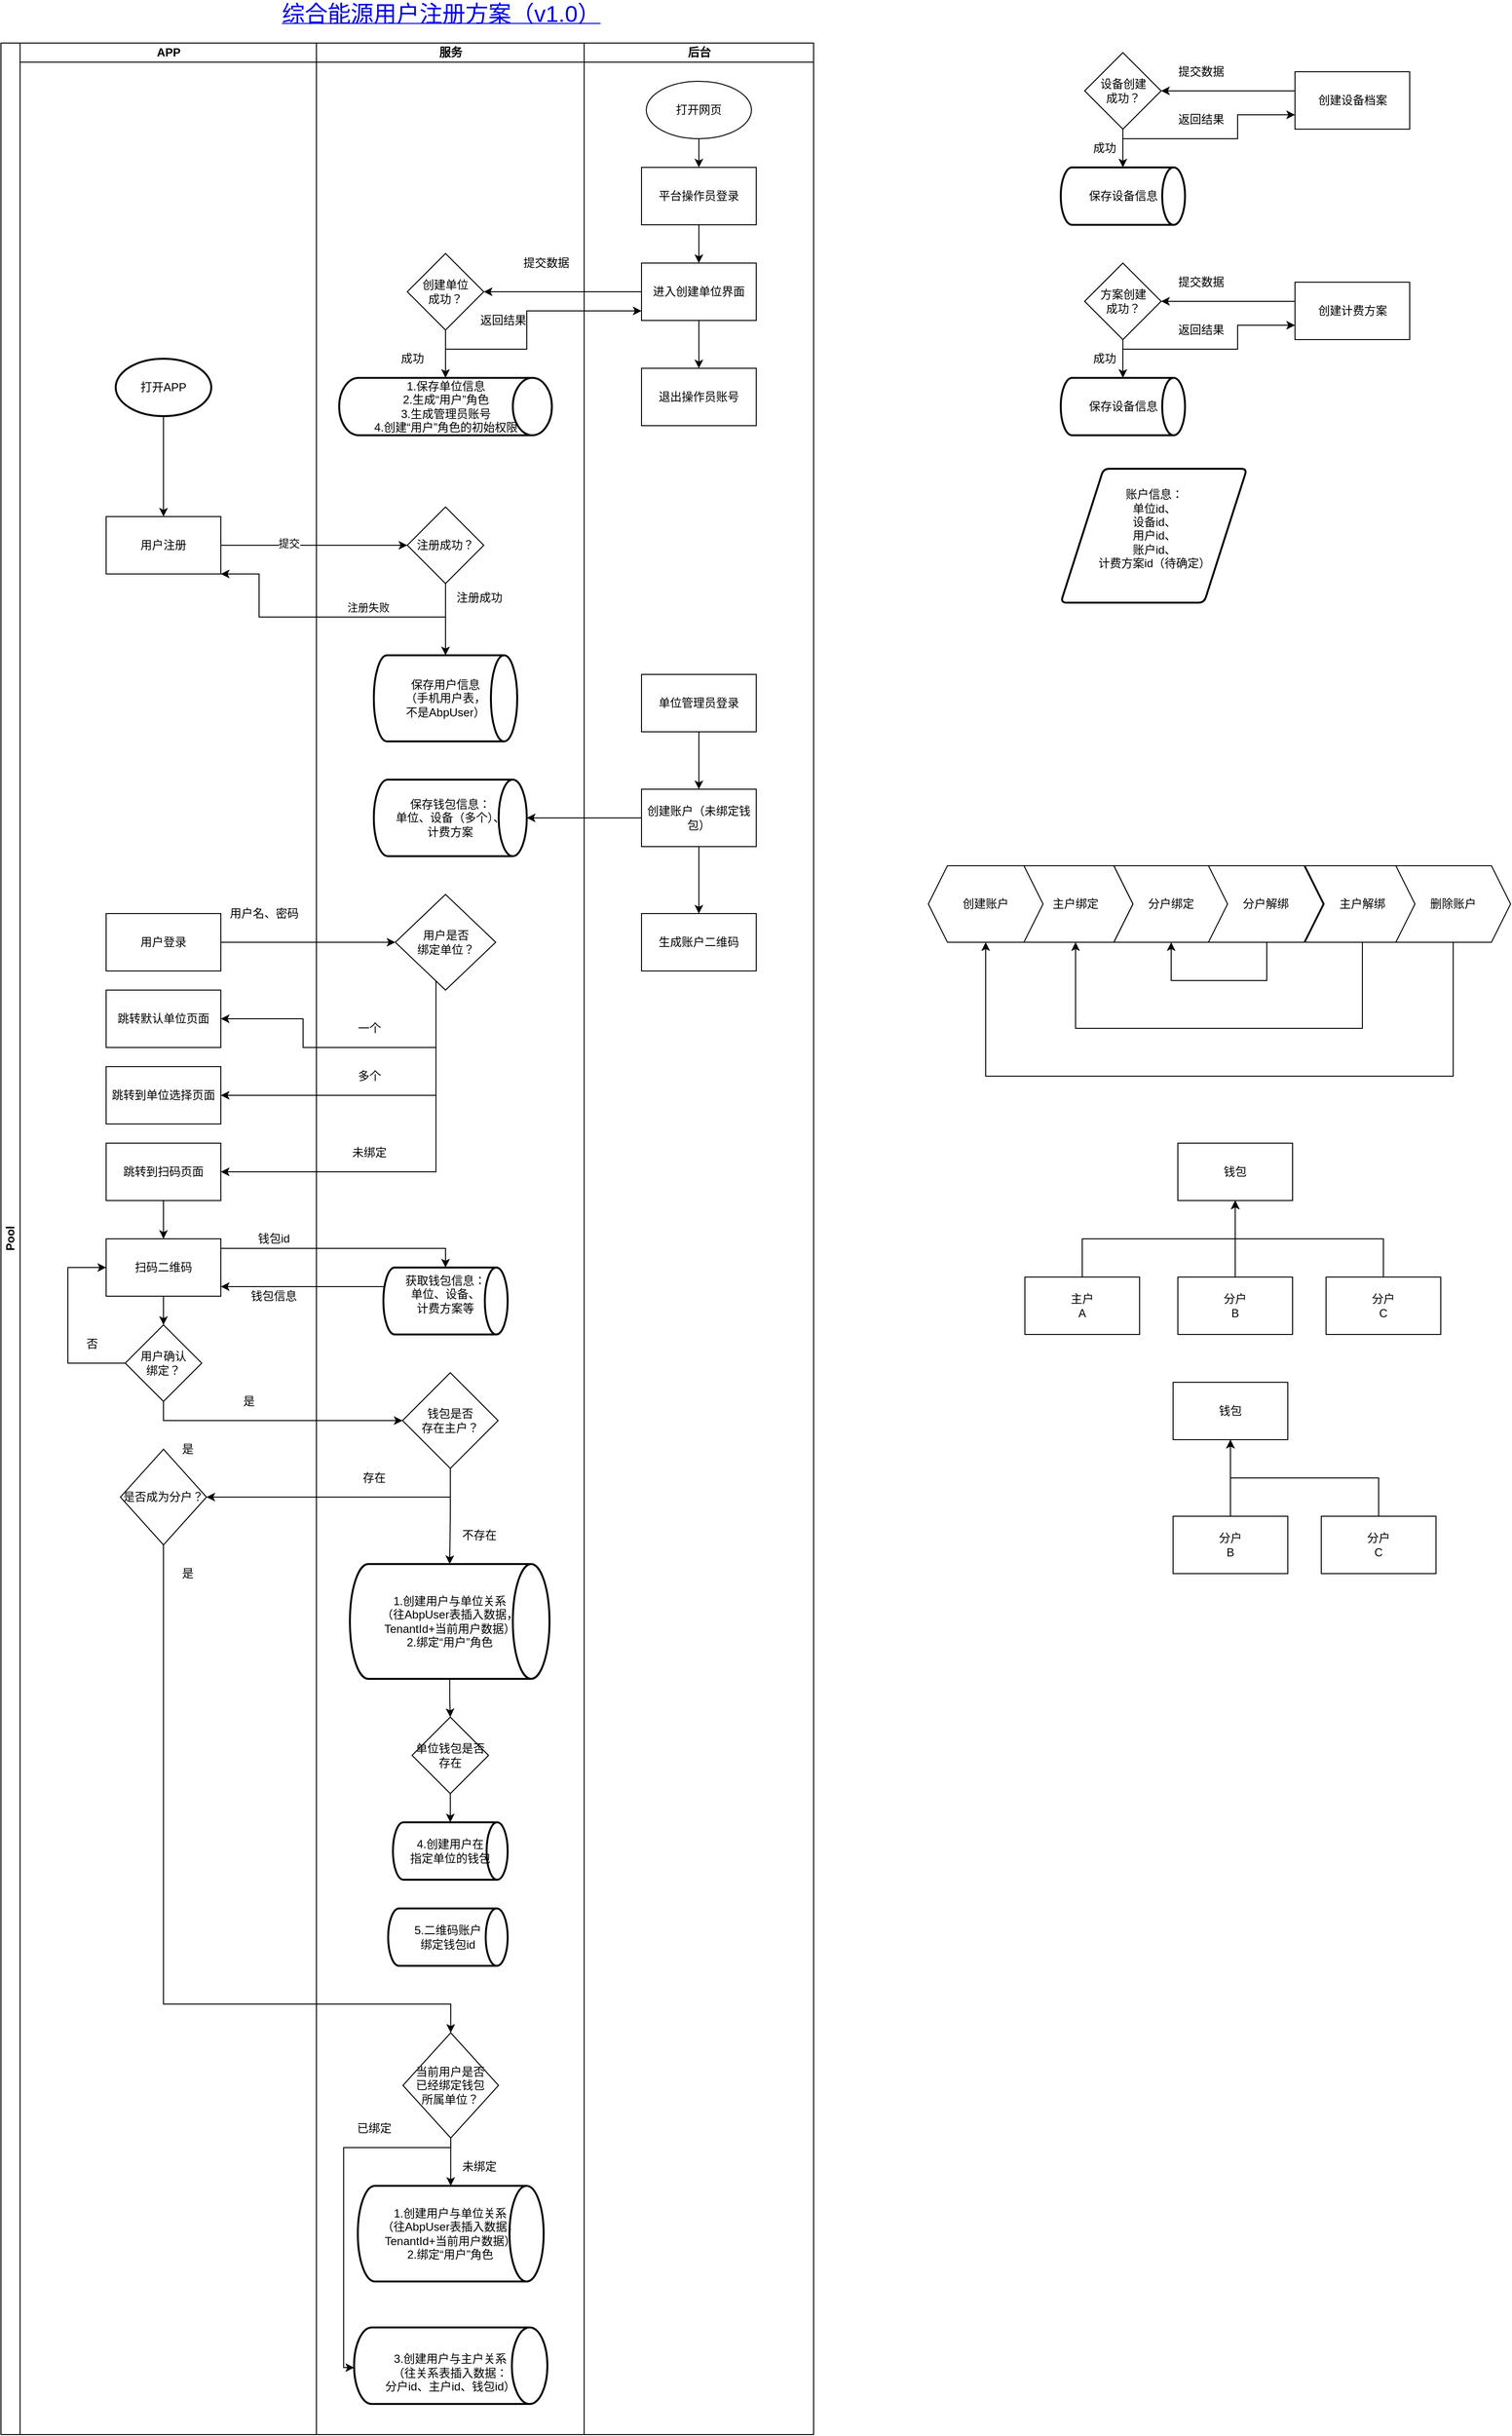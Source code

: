 <mxfile version="14.4.2" type="github" pages="2">
  <diagram id="gUW_gxuXwpB0K3utl5sX" name="Page-1">
    <mxGraphModel dx="1108" dy="482" grid="1" gridSize="10" guides="1" tooltips="1" connect="1" arrows="1" fold="1" page="1" pageScale="1" pageWidth="827" pageHeight="1169" math="0" shadow="0">
      <root>
        <mxCell id="0" />
        <mxCell id="1" parent="0" />
        <mxCell id="UgdYV5Sys4c05eqZEx1u-29" value="Pool" style="swimlane;html=1;childLayout=stackLayout;resizeParent=1;resizeParentMax=0;startSize=20;horizontal=0;horizontalStack=1;" parent="1" vertex="1">
          <mxGeometry x="170" y="70" width="850" height="2500" as="geometry" />
        </mxCell>
        <mxCell id="UgdYV5Sys4c05eqZEx1u-30" value="APP" style="swimlane;html=1;startSize=20;" parent="UgdYV5Sys4c05eqZEx1u-29" vertex="1">
          <mxGeometry x="20" width="310" height="2500" as="geometry" />
        </mxCell>
        <mxCell id="UgdYV5Sys4c05eqZEx1u-51" style="edgeStyle=orthogonalEdgeStyle;rounded=0;orthogonalLoop=1;jettySize=auto;html=1;entryX=0.5;entryY=0;entryDx=0;entryDy=0;" parent="UgdYV5Sys4c05eqZEx1u-30" source="UgdYV5Sys4c05eqZEx1u-35" target="UgdYV5Sys4c05eqZEx1u-41" edge="1">
          <mxGeometry relative="1" as="geometry" />
        </mxCell>
        <mxCell id="UgdYV5Sys4c05eqZEx1u-35" value="打开APP" style="strokeWidth=2;html=1;shape=mxgraph.flowchart.start_1;whiteSpace=wrap;" parent="UgdYV5Sys4c05eqZEx1u-30" vertex="1">
          <mxGeometry x="100" y="330" width="100" height="60" as="geometry" />
        </mxCell>
        <mxCell id="UgdYV5Sys4c05eqZEx1u-41" value="用户注册" style="whiteSpace=wrap;html=1;" parent="UgdYV5Sys4c05eqZEx1u-30" vertex="1">
          <mxGeometry x="90" y="495" width="120" height="60" as="geometry" />
        </mxCell>
        <mxCell id="UgdYV5Sys4c05eqZEx1u-129" value="用户登录" style="whiteSpace=wrap;html=1;" parent="UgdYV5Sys4c05eqZEx1u-30" vertex="1">
          <mxGeometry x="90" y="910" width="120" height="60" as="geometry" />
        </mxCell>
        <mxCell id="UgdYV5Sys4c05eqZEx1u-131" value="跳转默认单位页面" style="whiteSpace=wrap;html=1;" parent="UgdYV5Sys4c05eqZEx1u-30" vertex="1">
          <mxGeometry x="90" y="990" width="120" height="60" as="geometry" />
        </mxCell>
        <mxCell id="UgdYV5Sys4c05eqZEx1u-136" value="用户名、密码" style="text;html=1;align=center;verticalAlign=middle;resizable=0;points=[];autosize=1;" parent="UgdYV5Sys4c05eqZEx1u-30" vertex="1">
          <mxGeometry x="210" y="900" width="90" height="20" as="geometry" />
        </mxCell>
        <mxCell id="87xFtUxxgs9xbds1OP3f-34" style="edgeStyle=orthogonalEdgeStyle;rounded=0;orthogonalLoop=1;jettySize=auto;html=1;" parent="UgdYV5Sys4c05eqZEx1u-30" source="UgdYV5Sys4c05eqZEx1u-137" target="UgdYV5Sys4c05eqZEx1u-144" edge="1">
          <mxGeometry relative="1" as="geometry" />
        </mxCell>
        <mxCell id="UgdYV5Sys4c05eqZEx1u-137" value="跳转到扫码页面" style="whiteSpace=wrap;html=1;" parent="UgdYV5Sys4c05eqZEx1u-30" vertex="1">
          <mxGeometry x="90" y="1150" width="120" height="60" as="geometry" />
        </mxCell>
        <mxCell id="UgdYV5Sys4c05eqZEx1u-141" value="跳转到单位选择页面" style="whiteSpace=wrap;html=1;" parent="UgdYV5Sys4c05eqZEx1u-30" vertex="1">
          <mxGeometry x="90" y="1070" width="120" height="60" as="geometry" />
        </mxCell>
        <mxCell id="UgdYV5Sys4c05eqZEx1u-155" style="edgeStyle=orthogonalEdgeStyle;rounded=0;orthogonalLoop=1;jettySize=auto;html=1;entryX=0.5;entryY=0;entryDx=0;entryDy=0;" parent="UgdYV5Sys4c05eqZEx1u-30" source="UgdYV5Sys4c05eqZEx1u-144" target="UgdYV5Sys4c05eqZEx1u-203" edge="1">
          <mxGeometry relative="1" as="geometry">
            <mxPoint x="150" y="1350" as="targetPoint" />
          </mxGeometry>
        </mxCell>
        <mxCell id="UgdYV5Sys4c05eqZEx1u-144" value="扫码二维码" style="whiteSpace=wrap;html=1;" parent="UgdYV5Sys4c05eqZEx1u-30" vertex="1">
          <mxGeometry x="90" y="1250" width="120" height="60" as="geometry" />
        </mxCell>
        <mxCell id="UgdYV5Sys4c05eqZEx1u-160" value="钱包id" style="text;html=1;align=center;verticalAlign=middle;resizable=0;points=[];autosize=1;" parent="UgdYV5Sys4c05eqZEx1u-30" vertex="1">
          <mxGeometry x="240" y="1240" width="50" height="20" as="geometry" />
        </mxCell>
        <mxCell id="UgdYV5Sys4c05eqZEx1u-212" style="edgeStyle=orthogonalEdgeStyle;rounded=0;orthogonalLoop=1;jettySize=auto;html=1;entryX=0;entryY=0.5;entryDx=0;entryDy=0;" parent="UgdYV5Sys4c05eqZEx1u-30" source="UgdYV5Sys4c05eqZEx1u-203" target="UgdYV5Sys4c05eqZEx1u-144" edge="1">
          <mxGeometry relative="1" as="geometry">
            <Array as="points">
              <mxPoint x="50" y="1380" />
              <mxPoint x="50" y="1280" />
            </Array>
          </mxGeometry>
        </mxCell>
        <mxCell id="UgdYV5Sys4c05eqZEx1u-203" value="&lt;span&gt;用户确认&lt;br&gt;绑定？&lt;/span&gt;" style="rhombus;whiteSpace=wrap;html=1;" parent="UgdYV5Sys4c05eqZEx1u-30" vertex="1">
          <mxGeometry x="110" y="1340" width="80" height="80" as="geometry" />
        </mxCell>
        <mxCell id="UgdYV5Sys4c05eqZEx1u-202" value="是" style="text;html=1;align=center;verticalAlign=middle;resizable=0;points=[];autosize=1;" parent="UgdYV5Sys4c05eqZEx1u-30" vertex="1">
          <mxGeometry x="224" y="1410" width="30" height="20" as="geometry" />
        </mxCell>
        <mxCell id="UgdYV5Sys4c05eqZEx1u-211" value="是" style="text;html=1;align=center;verticalAlign=middle;resizable=0;points=[];autosize=1;" parent="UgdYV5Sys4c05eqZEx1u-30" vertex="1">
          <mxGeometry x="160" y="1460" width="30" height="20" as="geometry" />
        </mxCell>
        <mxCell id="UgdYV5Sys4c05eqZEx1u-161" value="钱包信息" style="text;html=1;align=center;verticalAlign=middle;resizable=0;points=[];autosize=1;" parent="UgdYV5Sys4c05eqZEx1u-30" vertex="1">
          <mxGeometry x="235" y="1300" width="60" height="20" as="geometry" />
        </mxCell>
        <mxCell id="UgdYV5Sys4c05eqZEx1u-213" value="否" style="text;html=1;align=center;verticalAlign=middle;resizable=0;points=[];autosize=1;" parent="UgdYV5Sys4c05eqZEx1u-30" vertex="1">
          <mxGeometry x="60" y="1350" width="30" height="20" as="geometry" />
        </mxCell>
        <mxCell id="87xFtUxxgs9xbds1OP3f-35" value="是否成为分户？" style="rhombus;whiteSpace=wrap;html=1;" parent="UgdYV5Sys4c05eqZEx1u-30" vertex="1">
          <mxGeometry x="105" y="1470" width="90" height="100" as="geometry" />
        </mxCell>
        <mxCell id="87xFtUxxgs9xbds1OP3f-37" value="是" style="text;html=1;align=center;verticalAlign=middle;resizable=0;points=[];autosize=1;" parent="UgdYV5Sys4c05eqZEx1u-30" vertex="1">
          <mxGeometry x="160" y="1590" width="30" height="20" as="geometry" />
        </mxCell>
        <mxCell id="UgdYV5Sys4c05eqZEx1u-53" style="edgeStyle=orthogonalEdgeStyle;rounded=0;orthogonalLoop=1;jettySize=auto;html=1;" parent="UgdYV5Sys4c05eqZEx1u-29" source="UgdYV5Sys4c05eqZEx1u-41" target="UgdYV5Sys4c05eqZEx1u-52" edge="1">
          <mxGeometry relative="1" as="geometry" />
        </mxCell>
        <mxCell id="UgdYV5Sys4c05eqZEx1u-54" value="提交" style="edgeLabel;html=1;align=center;verticalAlign=middle;resizable=0;points=[];" parent="UgdYV5Sys4c05eqZEx1u-53" vertex="1" connectable="0">
          <mxGeometry x="-0.275" y="2" relative="1" as="geometry">
            <mxPoint as="offset" />
          </mxGeometry>
        </mxCell>
        <mxCell id="UgdYV5Sys4c05eqZEx1u-55" style="edgeStyle=orthogonalEdgeStyle;rounded=0;orthogonalLoop=1;jettySize=auto;html=1;exitX=0.5;exitY=1;exitDx=0;exitDy=0;entryX=1;entryY=1;entryDx=0;entryDy=0;" parent="UgdYV5Sys4c05eqZEx1u-29" source="UgdYV5Sys4c05eqZEx1u-52" target="UgdYV5Sys4c05eqZEx1u-41" edge="1">
          <mxGeometry relative="1" as="geometry">
            <mxPoint x="210" y="560" as="targetPoint" />
            <Array as="points">
              <mxPoint x="465" y="600" />
              <mxPoint x="270" y="600" />
              <mxPoint x="270" y="555" />
            </Array>
          </mxGeometry>
        </mxCell>
        <mxCell id="UgdYV5Sys4c05eqZEx1u-56" value="注册失败" style="edgeLabel;html=1;align=center;verticalAlign=middle;resizable=0;points=[];" parent="UgdYV5Sys4c05eqZEx1u-55" vertex="1" connectable="0">
          <mxGeometry x="-0.26" y="3" relative="1" as="geometry">
            <mxPoint y="-13" as="offset" />
          </mxGeometry>
        </mxCell>
        <mxCell id="UgdYV5Sys4c05eqZEx1u-98" style="edgeStyle=orthogonalEdgeStyle;rounded=0;orthogonalLoop=1;jettySize=auto;html=1;entryX=1;entryY=0.5;entryDx=0;entryDy=0;" parent="UgdYV5Sys4c05eqZEx1u-29" source="UgdYV5Sys4c05eqZEx1u-78" target="UgdYV5Sys4c05eqZEx1u-87" edge="1">
          <mxGeometry relative="1" as="geometry" />
        </mxCell>
        <mxCell id="UgdYV5Sys4c05eqZEx1u-100" style="edgeStyle=orthogonalEdgeStyle;rounded=0;orthogonalLoop=1;jettySize=auto;html=1;exitX=0.5;exitY=1;exitDx=0;exitDy=0;" parent="UgdYV5Sys4c05eqZEx1u-29" source="UgdYV5Sys4c05eqZEx1u-87" target="UgdYV5Sys4c05eqZEx1u-78" edge="1">
          <mxGeometry relative="1" as="geometry">
            <Array as="points">
              <mxPoint x="465" y="320" />
              <mxPoint x="550" y="320" />
              <mxPoint x="550" y="280" />
            </Array>
          </mxGeometry>
        </mxCell>
        <mxCell id="UgdYV5Sys4c05eqZEx1u-133" style="edgeStyle=orthogonalEdgeStyle;rounded=0;orthogonalLoop=1;jettySize=auto;html=1;entryX=0;entryY=0.5;entryDx=0;entryDy=0;" parent="UgdYV5Sys4c05eqZEx1u-29" source="UgdYV5Sys4c05eqZEx1u-129" target="UgdYV5Sys4c05eqZEx1u-132" edge="1">
          <mxGeometry relative="1" as="geometry">
            <Array as="points">
              <mxPoint x="360" y="940" />
              <mxPoint x="360" y="940" />
            </Array>
          </mxGeometry>
        </mxCell>
        <mxCell id="UgdYV5Sys4c05eqZEx1u-134" style="edgeStyle=orthogonalEdgeStyle;rounded=0;orthogonalLoop=1;jettySize=auto;html=1;entryX=1;entryY=0.5;entryDx=0;entryDy=0;" parent="UgdYV5Sys4c05eqZEx1u-29" source="UgdYV5Sys4c05eqZEx1u-132" target="UgdYV5Sys4c05eqZEx1u-131" edge="1">
          <mxGeometry relative="1" as="geometry">
            <Array as="points">
              <mxPoint x="455" y="1050" />
              <mxPoint x="316" y="1050" />
              <mxPoint x="316" y="1020" />
            </Array>
          </mxGeometry>
        </mxCell>
        <mxCell id="UgdYV5Sys4c05eqZEx1u-138" style="edgeStyle=orthogonalEdgeStyle;rounded=0;orthogonalLoop=1;jettySize=auto;html=1;entryX=1;entryY=0.5;entryDx=0;entryDy=0;" parent="UgdYV5Sys4c05eqZEx1u-29" source="UgdYV5Sys4c05eqZEx1u-132" target="UgdYV5Sys4c05eqZEx1u-137" edge="1">
          <mxGeometry relative="1" as="geometry">
            <Array as="points">
              <mxPoint x="455" y="1180" />
            </Array>
          </mxGeometry>
        </mxCell>
        <mxCell id="UgdYV5Sys4c05eqZEx1u-142" style="edgeStyle=orthogonalEdgeStyle;rounded=0;orthogonalLoop=1;jettySize=auto;html=1;entryX=1;entryY=0.5;entryDx=0;entryDy=0;" parent="UgdYV5Sys4c05eqZEx1u-29" source="UgdYV5Sys4c05eqZEx1u-132" target="UgdYV5Sys4c05eqZEx1u-141" edge="1">
          <mxGeometry relative="1" as="geometry">
            <Array as="points">
              <mxPoint x="455" y="1100" />
            </Array>
          </mxGeometry>
        </mxCell>
        <mxCell id="UgdYV5Sys4c05eqZEx1u-146" style="edgeStyle=orthogonalEdgeStyle;rounded=0;orthogonalLoop=1;jettySize=auto;html=1;entryX=0;entryY=0.5;entryDx=0;entryDy=0;" parent="UgdYV5Sys4c05eqZEx1u-29" source="UgdYV5Sys4c05eqZEx1u-203" target="UgdYV5Sys4c05eqZEx1u-145" edge="1">
          <mxGeometry relative="1" as="geometry">
            <mxPoint x="230" y="1380" as="sourcePoint" />
            <Array as="points">
              <mxPoint x="170" y="1440" />
            </Array>
          </mxGeometry>
        </mxCell>
        <mxCell id="UgdYV5Sys4c05eqZEx1u-158" style="edgeStyle=orthogonalEdgeStyle;rounded=0;orthogonalLoop=1;jettySize=auto;html=1;" parent="UgdYV5Sys4c05eqZEx1u-29" source="UgdYV5Sys4c05eqZEx1u-144" target="UgdYV5Sys4c05eqZEx1u-180" edge="1">
          <mxGeometry relative="1" as="geometry">
            <mxPoint x="390" y="1270" as="targetPoint" />
            <Array as="points">
              <mxPoint x="465" y="1260" />
            </Array>
          </mxGeometry>
        </mxCell>
        <mxCell id="UgdYV5Sys4c05eqZEx1u-159" style="edgeStyle=orthogonalEdgeStyle;rounded=0;orthogonalLoop=1;jettySize=auto;html=1;exitX=0.016;exitY=0.629;exitDx=0;exitDy=0;exitPerimeter=0;" parent="UgdYV5Sys4c05eqZEx1u-29" source="UgdYV5Sys4c05eqZEx1u-180" target="UgdYV5Sys4c05eqZEx1u-144" edge="1">
          <mxGeometry relative="1" as="geometry">
            <mxPoint x="390" y="1290" as="sourcePoint" />
            <Array as="points">
              <mxPoint x="405" y="1324" />
              <mxPoint x="405" y="1300" />
            </Array>
          </mxGeometry>
        </mxCell>
        <mxCell id="UgdYV5Sys4c05eqZEx1u-209" style="edgeStyle=orthogonalEdgeStyle;rounded=0;orthogonalLoop=1;jettySize=auto;html=1;entryX=1;entryY=0.5;entryDx=0;entryDy=0;" parent="UgdYV5Sys4c05eqZEx1u-29" source="UgdYV5Sys4c05eqZEx1u-145" target="87xFtUxxgs9xbds1OP3f-35" edge="1">
          <mxGeometry relative="1" as="geometry">
            <Array as="points">
              <mxPoint x="470" y="1520" />
            </Array>
            <mxPoint x="230" y="1520" as="targetPoint" />
          </mxGeometry>
        </mxCell>
        <mxCell id="UgdYV5Sys4c05eqZEx1u-32" value="服务" style="swimlane;html=1;startSize=20;" parent="UgdYV5Sys4c05eqZEx1u-29" vertex="1">
          <mxGeometry x="330" width="280" height="2500" as="geometry" />
        </mxCell>
        <mxCell id="UgdYV5Sys4c05eqZEx1u-52" value="注册成功？" style="rhombus;whiteSpace=wrap;html=1;" parent="UgdYV5Sys4c05eqZEx1u-32" vertex="1">
          <mxGeometry x="95" y="485" width="80" height="80" as="geometry" />
        </mxCell>
        <mxCell id="UgdYV5Sys4c05eqZEx1u-60" value="保存用户信息&lt;br&gt;（手机用户表，&lt;br&gt;不是AbpUser）" style="strokeWidth=2;html=1;shape=mxgraph.flowchart.direct_data;whiteSpace=wrap;" parent="UgdYV5Sys4c05eqZEx1u-32" vertex="1">
          <mxGeometry x="60" y="640" width="150" height="90" as="geometry" />
        </mxCell>
        <mxCell id="UgdYV5Sys4c05eqZEx1u-58" value="" style="endArrow=classic;html=1;exitX=0.5;exitY=1;exitDx=0;exitDy=0;entryX=0.5;entryY=0;entryDx=0;entryDy=0;entryPerimeter=0;" parent="UgdYV5Sys4c05eqZEx1u-32" source="UgdYV5Sys4c05eqZEx1u-52" target="UgdYV5Sys4c05eqZEx1u-60" edge="1">
          <mxGeometry width="50" height="50" relative="1" as="geometry">
            <mxPoint x="-50" y="250" as="sourcePoint" />
            <mxPoint x="135" y="370" as="targetPoint" />
          </mxGeometry>
        </mxCell>
        <mxCell id="UgdYV5Sys4c05eqZEx1u-83" value="1.保存单位信息&lt;br&gt;2.生成“用户”角色&lt;br&gt;3.生成管理员账号&lt;br&gt;4.创建“用户”角色的初始权限" style="strokeWidth=2;html=1;shape=mxgraph.flowchart.direct_data;whiteSpace=wrap;" parent="UgdYV5Sys4c05eqZEx1u-32" vertex="1">
          <mxGeometry x="23.75" y="350" width="222.5" height="60" as="geometry" />
        </mxCell>
        <mxCell id="UgdYV5Sys4c05eqZEx1u-96" style="edgeStyle=orthogonalEdgeStyle;rounded=0;orthogonalLoop=1;jettySize=auto;html=1;entryX=0.5;entryY=0;entryDx=0;entryDy=0;entryPerimeter=0;" parent="UgdYV5Sys4c05eqZEx1u-32" source="UgdYV5Sys4c05eqZEx1u-87" target="UgdYV5Sys4c05eqZEx1u-83" edge="1">
          <mxGeometry relative="1" as="geometry" />
        </mxCell>
        <mxCell id="UgdYV5Sys4c05eqZEx1u-87" value="创建单位&lt;br&gt;成功？" style="rhombus;whiteSpace=wrap;html=1;" parent="UgdYV5Sys4c05eqZEx1u-32" vertex="1">
          <mxGeometry x="95" y="220" width="80" height="80" as="geometry" />
        </mxCell>
        <mxCell id="UgdYV5Sys4c05eqZEx1u-97" value="成功" style="text;html=1;align=center;verticalAlign=middle;resizable=0;points=[];autosize=1;" parent="UgdYV5Sys4c05eqZEx1u-32" vertex="1">
          <mxGeometry x="80" y="320" width="40" height="20" as="geometry" />
        </mxCell>
        <mxCell id="UgdYV5Sys4c05eqZEx1u-61" value="注册成功" style="text;html=1;align=center;verticalAlign=middle;resizable=0;points=[];autosize=1;" parent="UgdYV5Sys4c05eqZEx1u-32" vertex="1">
          <mxGeometry x="140" y="570" width="60" height="20" as="geometry" />
        </mxCell>
        <mxCell id="UgdYV5Sys4c05eqZEx1u-101" value="返回结果" style="text;html=1;align=center;verticalAlign=middle;resizable=0;points=[];autosize=1;" parent="UgdYV5Sys4c05eqZEx1u-32" vertex="1">
          <mxGeometry x="165" y="280" width="60" height="20" as="geometry" />
        </mxCell>
        <mxCell id="UgdYV5Sys4c05eqZEx1u-132" value="用户是否&lt;br&gt;绑定单位？" style="rhombus;whiteSpace=wrap;html=1;" parent="UgdYV5Sys4c05eqZEx1u-32" vertex="1">
          <mxGeometry x="82.5" y="890" width="105" height="100" as="geometry" />
        </mxCell>
        <mxCell id="UgdYV5Sys4c05eqZEx1u-135" value="一个" style="text;html=1;align=center;verticalAlign=middle;resizable=0;points=[];autosize=1;" parent="UgdYV5Sys4c05eqZEx1u-32" vertex="1">
          <mxGeometry x="35" y="1020" width="40" height="20" as="geometry" />
        </mxCell>
        <mxCell id="UgdYV5Sys4c05eqZEx1u-139" value="多个" style="text;html=1;align=center;verticalAlign=middle;resizable=0;points=[];autosize=1;" parent="UgdYV5Sys4c05eqZEx1u-32" vertex="1">
          <mxGeometry x="35" y="1070" width="40" height="20" as="geometry" />
        </mxCell>
        <mxCell id="UgdYV5Sys4c05eqZEx1u-140" value="未绑定" style="text;html=1;align=center;verticalAlign=middle;resizable=0;points=[];autosize=1;" parent="UgdYV5Sys4c05eqZEx1u-32" vertex="1">
          <mxGeometry x="30" y="1150" width="50" height="20" as="geometry" />
        </mxCell>
        <mxCell id="87xFtUxxgs9xbds1OP3f-38" style="edgeStyle=orthogonalEdgeStyle;rounded=0;orthogonalLoop=1;jettySize=auto;html=1;entryX=0.5;entryY=0;entryDx=0;entryDy=0;entryPerimeter=0;" parent="UgdYV5Sys4c05eqZEx1u-32" source="UgdYV5Sys4c05eqZEx1u-145" target="UgdYV5Sys4c05eqZEx1u-148" edge="1">
          <mxGeometry relative="1" as="geometry" />
        </mxCell>
        <mxCell id="UgdYV5Sys4c05eqZEx1u-145" value="钱包是否&lt;br&gt;存在主户？" style="rhombus;whiteSpace=wrap;html=1;" parent="UgdYV5Sys4c05eqZEx1u-32" vertex="1">
          <mxGeometry x="90" y="1390" width="100" height="100" as="geometry" />
        </mxCell>
        <mxCell id="b-ZQdXZkgw-ZfgGD9ODn-2" style="edgeStyle=orthogonalEdgeStyle;rounded=0;orthogonalLoop=1;jettySize=auto;html=1;entryX=0.5;entryY=0;entryDx=0;entryDy=0;" edge="1" parent="UgdYV5Sys4c05eqZEx1u-32" source="UgdYV5Sys4c05eqZEx1u-148" target="b-ZQdXZkgw-ZfgGD9ODn-1">
          <mxGeometry relative="1" as="geometry" />
        </mxCell>
        <mxCell id="UgdYV5Sys4c05eqZEx1u-148" value="1.创建用户与单位关系&lt;br&gt;（往AbpUser表插入数据，&lt;br&gt;TenantId+当前用户数据）&lt;br&gt;2.绑定“用户”角色&lt;br&gt;" style="strokeWidth=2;html=1;shape=mxgraph.flowchart.direct_data;whiteSpace=wrap;" parent="UgdYV5Sys4c05eqZEx1u-32" vertex="1">
          <mxGeometry x="35" y="1590" width="208.75" height="120" as="geometry" />
        </mxCell>
        <mxCell id="UgdYV5Sys4c05eqZEx1u-157" value="存在" style="text;html=1;align=center;verticalAlign=middle;resizable=0;points=[];autosize=1;" parent="UgdYV5Sys4c05eqZEx1u-32" vertex="1">
          <mxGeometry x="40" y="1490" width="40" height="20" as="geometry" />
        </mxCell>
        <mxCell id="UgdYV5Sys4c05eqZEx1u-180" value="获取钱包信息：&lt;span&gt;&lt;br&gt;单位、设备、&lt;br&gt;计费方案等&lt;br&gt;&lt;br&gt;&lt;/span&gt;" style="strokeWidth=2;html=1;shape=mxgraph.flowchart.direct_data;whiteSpace=wrap;" parent="UgdYV5Sys4c05eqZEx1u-32" vertex="1">
          <mxGeometry x="70" y="1280" width="130" height="70" as="geometry" />
        </mxCell>
        <mxCell id="UgdYV5Sys4c05eqZEx1u-99" value="提交数据" style="text;html=1;align=center;verticalAlign=middle;resizable=0;points=[];autosize=1;" parent="UgdYV5Sys4c05eqZEx1u-32" vertex="1">
          <mxGeometry x="210" y="220" width="60" height="20" as="geometry" />
        </mxCell>
        <mxCell id="87xFtUxxgs9xbds1OP3f-40" value="&lt;br&gt;3.创建用户与主户关系&lt;br&gt;（往关系表插入数据：&lt;br&gt;分户id、主户id、钱包id）" style="strokeWidth=2;html=1;shape=mxgraph.flowchart.direct_data;whiteSpace=wrap;" parent="UgdYV5Sys4c05eqZEx1u-32" vertex="1">
          <mxGeometry x="39.36" y="2388" width="202.18" height="80" as="geometry" />
        </mxCell>
        <mxCell id="87xFtUxxgs9xbds1OP3f-42" value="保存钱包信息：&lt;br&gt;单位、设备（多个）、&lt;br&gt;计费方案" style="strokeWidth=2;html=1;shape=mxgraph.flowchart.direct_data;whiteSpace=wrap;" parent="UgdYV5Sys4c05eqZEx1u-32" vertex="1">
          <mxGeometry x="60" y="770" width="160" height="80" as="geometry" />
        </mxCell>
        <mxCell id="87xFtUxxgs9xbds1OP3f-46" style="edgeStyle=orthogonalEdgeStyle;rounded=0;orthogonalLoop=1;jettySize=auto;html=1;" parent="UgdYV5Sys4c05eqZEx1u-32" source="87xFtUxxgs9xbds1OP3f-44" target="87xFtUxxgs9xbds1OP3f-45" edge="1">
          <mxGeometry relative="1" as="geometry" />
        </mxCell>
        <mxCell id="87xFtUxxgs9xbds1OP3f-48" style="edgeStyle=orthogonalEdgeStyle;rounded=0;orthogonalLoop=1;jettySize=auto;html=1;entryX=0;entryY=0.5;entryDx=0;entryDy=0;entryPerimeter=0;" parent="UgdYV5Sys4c05eqZEx1u-32" source="87xFtUxxgs9xbds1OP3f-44" edge="1">
          <mxGeometry relative="1" as="geometry">
            <Array as="points">
              <mxPoint x="140.45" y="2200" />
              <mxPoint x="28.45" y="2200" />
              <mxPoint x="28.45" y="2430" />
            </Array>
            <mxPoint x="39.36" y="2430" as="targetPoint" />
          </mxGeometry>
        </mxCell>
        <mxCell id="87xFtUxxgs9xbds1OP3f-44" value="&lt;span&gt;当前用户是否&lt;br&gt;已经绑定钱包&lt;br&gt;所属单位？&lt;/span&gt;" style="rhombus;whiteSpace=wrap;html=1;" parent="UgdYV5Sys4c05eqZEx1u-32" vertex="1">
          <mxGeometry x="90.45" y="2080" width="100" height="110" as="geometry" />
        </mxCell>
        <mxCell id="87xFtUxxgs9xbds1OP3f-45" value="1.创建用户与单位关系&lt;br&gt;（往AbpUser表插入数据，&lt;br&gt;TenantId+当前用户数据）&lt;br&gt;2.绑定“用户”角色&lt;br&gt;" style="strokeWidth=2;html=1;shape=mxgraph.flowchart.direct_data;whiteSpace=wrap;" parent="UgdYV5Sys4c05eqZEx1u-32" vertex="1">
          <mxGeometry x="43.26" y="2240" width="194.37" height="100" as="geometry" />
        </mxCell>
        <mxCell id="87xFtUxxgs9xbds1OP3f-47" value="未绑定" style="text;html=1;align=center;verticalAlign=middle;resizable=0;points=[];autosize=1;" parent="UgdYV5Sys4c05eqZEx1u-32" vertex="1">
          <mxGeometry x="145.45" y="2210" width="50" height="20" as="geometry" />
        </mxCell>
        <mxCell id="b-ZQdXZkgw-ZfgGD9ODn-4" style="edgeStyle=orthogonalEdgeStyle;rounded=0;orthogonalLoop=1;jettySize=auto;html=1;" edge="1" parent="UgdYV5Sys4c05eqZEx1u-32" source="b-ZQdXZkgw-ZfgGD9ODn-1" target="b-ZQdXZkgw-ZfgGD9ODn-3">
          <mxGeometry relative="1" as="geometry" />
        </mxCell>
        <mxCell id="b-ZQdXZkgw-ZfgGD9ODn-1" value="&lt;span&gt;单位钱包是否存在&lt;/span&gt;" style="rhombus;whiteSpace=wrap;html=1;" vertex="1" parent="UgdYV5Sys4c05eqZEx1u-32">
          <mxGeometry x="100" y="1750" width="80" height="80" as="geometry" />
        </mxCell>
        <mxCell id="b-ZQdXZkgw-ZfgGD9ODn-3" value="4.创建用户在&lt;br&gt;指定单位的钱包" style="strokeWidth=2;html=1;shape=mxgraph.flowchart.direct_data;whiteSpace=wrap;" vertex="1" parent="UgdYV5Sys4c05eqZEx1u-32">
          <mxGeometry x="80" y="1860" width="120" height="60" as="geometry" />
        </mxCell>
        <mxCell id="b-ZQdXZkgw-ZfgGD9ODn-5" value="5.二维码账户&lt;br&gt;绑定钱包id" style="strokeWidth=2;html=1;shape=mxgraph.flowchart.direct_data;whiteSpace=wrap;" vertex="1" parent="UgdYV5Sys4c05eqZEx1u-32">
          <mxGeometry x="75" y="1950" width="125" height="60" as="geometry" />
        </mxCell>
        <mxCell id="UgdYV5Sys4c05eqZEx1u-31" value="后台" style="swimlane;html=1;startSize=20;" parent="UgdYV5Sys4c05eqZEx1u-29" vertex="1">
          <mxGeometry x="610" width="240" height="2500" as="geometry" />
        </mxCell>
        <mxCell id="UgdYV5Sys4c05eqZEx1u-80" style="edgeStyle=orthogonalEdgeStyle;rounded=0;orthogonalLoop=1;jettySize=auto;html=1;entryX=0.5;entryY=0;entryDx=0;entryDy=0;" parent="UgdYV5Sys4c05eqZEx1u-31" source="UgdYV5Sys4c05eqZEx1u-77" target="UgdYV5Sys4c05eqZEx1u-78" edge="1">
          <mxGeometry relative="1" as="geometry" />
        </mxCell>
        <mxCell id="UgdYV5Sys4c05eqZEx1u-77" value="平台操作员登录" style="whiteSpace=wrap;html=1;" parent="UgdYV5Sys4c05eqZEx1u-31" vertex="1">
          <mxGeometry x="60" y="130" width="120" height="60" as="geometry" />
        </mxCell>
        <mxCell id="UgdYV5Sys4c05eqZEx1u-107" style="edgeStyle=orthogonalEdgeStyle;rounded=0;orthogonalLoop=1;jettySize=auto;html=1;entryX=0.5;entryY=0;entryDx=0;entryDy=0;" parent="UgdYV5Sys4c05eqZEx1u-31" source="UgdYV5Sys4c05eqZEx1u-78" target="UgdYV5Sys4c05eqZEx1u-106" edge="1">
          <mxGeometry relative="1" as="geometry" />
        </mxCell>
        <mxCell id="UgdYV5Sys4c05eqZEx1u-78" value="进入创建单位界面" style="whiteSpace=wrap;html=1;" parent="UgdYV5Sys4c05eqZEx1u-31" vertex="1">
          <mxGeometry x="60" y="230" width="120" height="60" as="geometry" />
        </mxCell>
        <mxCell id="UgdYV5Sys4c05eqZEx1u-76" value="打开网页" style="ellipse;whiteSpace=wrap;html=1;" parent="UgdYV5Sys4c05eqZEx1u-31" vertex="1">
          <mxGeometry x="65" y="40" width="110" height="60" as="geometry" />
        </mxCell>
        <mxCell id="UgdYV5Sys4c05eqZEx1u-79" style="edgeStyle=orthogonalEdgeStyle;rounded=0;orthogonalLoop=1;jettySize=auto;html=1;entryX=0.5;entryY=0;entryDx=0;entryDy=0;" parent="UgdYV5Sys4c05eqZEx1u-31" source="UgdYV5Sys4c05eqZEx1u-76" target="UgdYV5Sys4c05eqZEx1u-77" edge="1">
          <mxGeometry relative="1" as="geometry" />
        </mxCell>
        <mxCell id="87xFtUxxgs9xbds1OP3f-32" style="edgeStyle=orthogonalEdgeStyle;rounded=0;orthogonalLoop=1;jettySize=auto;html=1;" parent="UgdYV5Sys4c05eqZEx1u-31" source="UgdYV5Sys4c05eqZEx1u-105" target="UgdYV5Sys4c05eqZEx1u-123" edge="1">
          <mxGeometry relative="1" as="geometry" />
        </mxCell>
        <mxCell id="UgdYV5Sys4c05eqZEx1u-105" value="单位管理员登录" style="whiteSpace=wrap;html=1;" parent="UgdYV5Sys4c05eqZEx1u-31" vertex="1">
          <mxGeometry x="60" y="660" width="120" height="60" as="geometry" />
        </mxCell>
        <mxCell id="UgdYV5Sys4c05eqZEx1u-106" value="退出操作员账号" style="whiteSpace=wrap;html=1;" parent="UgdYV5Sys4c05eqZEx1u-31" vertex="1">
          <mxGeometry x="60" y="340" width="120" height="60" as="geometry" />
        </mxCell>
        <mxCell id="87xFtUxxgs9xbds1OP3f-33" style="edgeStyle=orthogonalEdgeStyle;rounded=0;orthogonalLoop=1;jettySize=auto;html=1;entryX=0.5;entryY=0;entryDx=0;entryDy=0;" parent="UgdYV5Sys4c05eqZEx1u-31" source="UgdYV5Sys4c05eqZEx1u-123" target="UgdYV5Sys4c05eqZEx1u-127" edge="1">
          <mxGeometry relative="1" as="geometry" />
        </mxCell>
        <mxCell id="UgdYV5Sys4c05eqZEx1u-123" value="创建账户（未绑定钱包）" style="whiteSpace=wrap;html=1;" parent="UgdYV5Sys4c05eqZEx1u-31" vertex="1">
          <mxGeometry x="60" y="780" width="120" height="60" as="geometry" />
        </mxCell>
        <mxCell id="UgdYV5Sys4c05eqZEx1u-127" value="生成账户二维码" style="whiteSpace=wrap;html=1;" parent="UgdYV5Sys4c05eqZEx1u-31" vertex="1">
          <mxGeometry x="60" y="910" width="120" height="60" as="geometry" />
        </mxCell>
        <mxCell id="87xFtUxxgs9xbds1OP3f-43" style="edgeStyle=orthogonalEdgeStyle;rounded=0;orthogonalLoop=1;jettySize=auto;html=1;entryX=1;entryY=0.5;entryDx=0;entryDy=0;entryPerimeter=0;" parent="UgdYV5Sys4c05eqZEx1u-29" source="UgdYV5Sys4c05eqZEx1u-123" target="87xFtUxxgs9xbds1OP3f-42" edge="1">
          <mxGeometry relative="1" as="geometry" />
        </mxCell>
        <mxCell id="87xFtUxxgs9xbds1OP3f-41" style="edgeStyle=orthogonalEdgeStyle;rounded=0;orthogonalLoop=1;jettySize=auto;html=1;entryX=0.5;entryY=0;entryDx=0;entryDy=0;" parent="UgdYV5Sys4c05eqZEx1u-29" source="87xFtUxxgs9xbds1OP3f-35" target="87xFtUxxgs9xbds1OP3f-44" edge="1">
          <mxGeometry relative="1" as="geometry">
            <mxPoint x="373" y="1790" as="targetPoint" />
            <Array as="points">
              <mxPoint x="170" y="2050" />
              <mxPoint x="471" y="2050" />
            </Array>
          </mxGeometry>
        </mxCell>
        <mxCell id="UgdYV5Sys4c05eqZEx1u-116" style="edgeStyle=orthogonalEdgeStyle;rounded=0;orthogonalLoop=1;jettySize=auto;html=1;entryX=0;entryY=0.75;entryDx=0;entryDy=0;" parent="1" source="UgdYV5Sys4c05eqZEx1u-112" target="UgdYV5Sys4c05eqZEx1u-110" edge="1">
          <mxGeometry relative="1" as="geometry">
            <Array as="points">
              <mxPoint x="1343.5" y="170" />
              <mxPoint x="1463.5" y="170" />
              <mxPoint x="1463.5" y="145" />
            </Array>
          </mxGeometry>
        </mxCell>
        <mxCell id="UgdYV5Sys4c05eqZEx1u-117" style="edgeStyle=orthogonalEdgeStyle;rounded=0;orthogonalLoop=1;jettySize=auto;html=1;entryX=1;entryY=0.5;entryDx=0;entryDy=0;" parent="1" source="UgdYV5Sys4c05eqZEx1u-110" target="UgdYV5Sys4c05eqZEx1u-112" edge="1">
          <mxGeometry relative="1" as="geometry">
            <Array as="points">
              <mxPoint x="1493.5" y="120" />
              <mxPoint x="1493.5" y="120" />
            </Array>
          </mxGeometry>
        </mxCell>
        <mxCell id="UgdYV5Sys4c05eqZEx1u-114" style="edgeStyle=orthogonalEdgeStyle;rounded=0;orthogonalLoop=1;jettySize=auto;html=1;" parent="1" source="UgdYV5Sys4c05eqZEx1u-112" target="UgdYV5Sys4c05eqZEx1u-113" edge="1">
          <mxGeometry relative="1" as="geometry" />
        </mxCell>
        <mxCell id="UgdYV5Sys4c05eqZEx1u-112" value="设备创建&lt;br&gt;成功？" style="rhombus;whiteSpace=wrap;html=1;" parent="1" vertex="1">
          <mxGeometry x="1303.5" y="80" width="80" height="80" as="geometry" />
        </mxCell>
        <mxCell id="UgdYV5Sys4c05eqZEx1u-113" value="保存设备信息" style="strokeWidth=2;html=1;shape=mxgraph.flowchart.direct_data;whiteSpace=wrap;" parent="1" vertex="1">
          <mxGeometry x="1278.5" y="200" width="130" height="60" as="geometry" />
        </mxCell>
        <mxCell id="UgdYV5Sys4c05eqZEx1u-118" value="提交数据" style="text;html=1;align=center;verticalAlign=middle;resizable=0;points=[];autosize=1;" parent="1" vertex="1">
          <mxGeometry x="1394.75" y="90" width="60" height="20" as="geometry" />
        </mxCell>
        <mxCell id="UgdYV5Sys4c05eqZEx1u-119" value="返回结果" style="text;html=1;align=center;verticalAlign=middle;resizable=0;points=[];autosize=1;" parent="1" vertex="1">
          <mxGeometry x="1394.75" y="140" width="60" height="20" as="geometry" />
        </mxCell>
        <mxCell id="UgdYV5Sys4c05eqZEx1u-110" value="创建设备档案" style="whiteSpace=wrap;html=1;" parent="1" vertex="1">
          <mxGeometry x="1523.5" y="100" width="120" height="60" as="geometry" />
        </mxCell>
        <mxCell id="UgdYV5Sys4c05eqZEx1u-120" value="成功" style="text;html=1;align=center;verticalAlign=middle;resizable=0;points=[];autosize=1;" parent="1" vertex="1">
          <mxGeometry x="1303.5" y="170" width="40" height="20" as="geometry" />
        </mxCell>
        <mxCell id="87xFtUxxgs9xbds1OP3f-39" value="不存在" style="text;html=1;align=center;verticalAlign=middle;resizable=0;points=[];autosize=1;" parent="1" vertex="1">
          <mxGeometry x="645" y="1620" width="50" height="20" as="geometry" />
        </mxCell>
        <mxCell id="87xFtUxxgs9xbds1OP3f-49" value="已绑定" style="text;html=1;align=center;verticalAlign=middle;resizable=0;points=[];autosize=1;" parent="1" vertex="1">
          <mxGeometry x="535.45" y="2240" width="50" height="20" as="geometry" />
        </mxCell>
        <mxCell id="87xFtUxxgs9xbds1OP3f-60" style="edgeStyle=orthogonalEdgeStyle;rounded=0;orthogonalLoop=1;jettySize=auto;html=1;entryX=0;entryY=0.75;entryDx=0;entryDy=0;" parent="1" source="87xFtUxxgs9xbds1OP3f-63" target="87xFtUxxgs9xbds1OP3f-67" edge="1">
          <mxGeometry relative="1" as="geometry">
            <Array as="points">
              <mxPoint x="1343.5" y="390" />
              <mxPoint x="1463.5" y="390" />
              <mxPoint x="1463.5" y="365" />
            </Array>
          </mxGeometry>
        </mxCell>
        <mxCell id="87xFtUxxgs9xbds1OP3f-61" style="edgeStyle=orthogonalEdgeStyle;rounded=0;orthogonalLoop=1;jettySize=auto;html=1;entryX=1;entryY=0.5;entryDx=0;entryDy=0;" parent="1" source="87xFtUxxgs9xbds1OP3f-67" target="87xFtUxxgs9xbds1OP3f-63" edge="1">
          <mxGeometry relative="1" as="geometry">
            <Array as="points">
              <mxPoint x="1493.5" y="340" />
              <mxPoint x="1493.5" y="340" />
            </Array>
          </mxGeometry>
        </mxCell>
        <mxCell id="87xFtUxxgs9xbds1OP3f-62" style="edgeStyle=orthogonalEdgeStyle;rounded=0;orthogonalLoop=1;jettySize=auto;html=1;" parent="1" source="87xFtUxxgs9xbds1OP3f-63" target="87xFtUxxgs9xbds1OP3f-64" edge="1">
          <mxGeometry relative="1" as="geometry" />
        </mxCell>
        <mxCell id="87xFtUxxgs9xbds1OP3f-63" value="方案创建&lt;br&gt;成功？" style="rhombus;whiteSpace=wrap;html=1;" parent="1" vertex="1">
          <mxGeometry x="1303.5" y="300" width="80" height="80" as="geometry" />
        </mxCell>
        <mxCell id="87xFtUxxgs9xbds1OP3f-64" value="保存设备信息" style="strokeWidth=2;html=1;shape=mxgraph.flowchart.direct_data;whiteSpace=wrap;" parent="1" vertex="1">
          <mxGeometry x="1278.5" y="420" width="130" height="60" as="geometry" />
        </mxCell>
        <mxCell id="87xFtUxxgs9xbds1OP3f-65" value="提交数据" style="text;html=1;align=center;verticalAlign=middle;resizable=0;points=[];autosize=1;" parent="1" vertex="1">
          <mxGeometry x="1394.75" y="310" width="60" height="20" as="geometry" />
        </mxCell>
        <mxCell id="87xFtUxxgs9xbds1OP3f-66" value="返回结果" style="text;html=1;align=center;verticalAlign=middle;resizable=0;points=[];autosize=1;" parent="1" vertex="1">
          <mxGeometry x="1394.75" y="360" width="60" height="20" as="geometry" />
        </mxCell>
        <mxCell id="87xFtUxxgs9xbds1OP3f-67" value="创建计费方案" style="whiteSpace=wrap;html=1;" parent="1" vertex="1">
          <mxGeometry x="1523.5" y="320" width="120" height="60" as="geometry" />
        </mxCell>
        <mxCell id="87xFtUxxgs9xbds1OP3f-68" value="成功" style="text;html=1;align=center;verticalAlign=middle;resizable=0;points=[];autosize=1;" parent="1" vertex="1">
          <mxGeometry x="1303.5" y="390" width="40" height="20" as="geometry" />
        </mxCell>
        <mxCell id="87xFtUxxgs9xbds1OP3f-75" value="分户绑定" style="shape=step;perimeter=stepPerimeter;whiteSpace=wrap;html=1;fixedSize=1;" parent="1" vertex="1">
          <mxGeometry x="1334" y="930" width="120" height="80" as="geometry" />
        </mxCell>
        <mxCell id="87xFtUxxgs9xbds1OP3f-76" value="主户绑定" style="shape=step;perimeter=stepPerimeter;whiteSpace=wrap;html=1;fixedSize=1;" parent="1" vertex="1">
          <mxGeometry x="1234" y="930" width="120" height="80" as="geometry" />
        </mxCell>
        <mxCell id="87xFtUxxgs9xbds1OP3f-87" style="edgeStyle=orthogonalEdgeStyle;rounded=0;orthogonalLoop=1;jettySize=auto;html=1;entryX=0.5;entryY=1;entryDx=0;entryDy=0;" parent="1" source="87xFtUxxgs9xbds1OP3f-77" target="87xFtUxxgs9xbds1OP3f-76" edge="1">
          <mxGeometry relative="1" as="geometry">
            <Array as="points">
              <mxPoint x="1594" y="1100" />
              <mxPoint x="1294" y="1100" />
            </Array>
          </mxGeometry>
        </mxCell>
        <mxCell id="87xFtUxxgs9xbds1OP3f-77" value="主户解绑" style="shape=step;perimeter=stepPerimeter;whiteSpace=wrap;html=1;fixedSize=1;" parent="1" vertex="1">
          <mxGeometry x="1534" y="930" width="120" height="80" as="geometry" />
        </mxCell>
        <mxCell id="87xFtUxxgs9xbds1OP3f-86" style="edgeStyle=orthogonalEdgeStyle;rounded=0;orthogonalLoop=1;jettySize=auto;html=1;entryX=0.5;entryY=1;entryDx=0;entryDy=0;" parent="1" source="87xFtUxxgs9xbds1OP3f-78" target="87xFtUxxgs9xbds1OP3f-75" edge="1">
          <mxGeometry relative="1" as="geometry">
            <Array as="points">
              <mxPoint x="1494" y="1050" />
              <mxPoint x="1394" y="1050" />
            </Array>
          </mxGeometry>
        </mxCell>
        <mxCell id="87xFtUxxgs9xbds1OP3f-78" value="分户解绑" style="shape=step;perimeter=stepPerimeter;whiteSpace=wrap;html=1;fixedSize=1;" parent="1" vertex="1">
          <mxGeometry x="1433" y="930" width="120" height="80" as="geometry" />
        </mxCell>
        <mxCell id="87xFtUxxgs9xbds1OP3f-80" value="创建账户" style="shape=hexagon;perimeter=hexagonPerimeter2;whiteSpace=wrap;html=1;fixedSize=1;" parent="1" vertex="1">
          <mxGeometry x="1140" y="930" width="120" height="80" as="geometry" />
        </mxCell>
        <mxCell id="87xFtUxxgs9xbds1OP3f-88" style="edgeStyle=orthogonalEdgeStyle;rounded=0;orthogonalLoop=1;jettySize=auto;html=1;entryX=0.5;entryY=1;entryDx=0;entryDy=0;" parent="1" source="87xFtUxxgs9xbds1OP3f-81" target="87xFtUxxgs9xbds1OP3f-80" edge="1">
          <mxGeometry relative="1" as="geometry">
            <Array as="points">
              <mxPoint x="1689" y="1150" />
              <mxPoint x="1200" y="1150" />
            </Array>
          </mxGeometry>
        </mxCell>
        <mxCell id="87xFtUxxgs9xbds1OP3f-81" value="删除账户" style="shape=step;perimeter=stepPerimeter;whiteSpace=wrap;html=1;fixedSize=1;" parent="1" vertex="1">
          <mxGeometry x="1629" y="930" width="120" height="80" as="geometry" />
        </mxCell>
        <mxCell id="87xFtUxxgs9xbds1OP3f-89" value="钱包" style="whiteSpace=wrap;html=1;" parent="1" vertex="1">
          <mxGeometry x="1401" y="1220" width="120" height="60" as="geometry" />
        </mxCell>
        <mxCell id="87xFtUxxgs9xbds1OP3f-94" style="edgeStyle=orthogonalEdgeStyle;rounded=0;orthogonalLoop=1;jettySize=auto;html=1;entryX=0.5;entryY=1;entryDx=0;entryDy=0;" parent="1" source="87xFtUxxgs9xbds1OP3f-90" target="87xFtUxxgs9xbds1OP3f-89" edge="1">
          <mxGeometry relative="1" as="geometry">
            <Array as="points">
              <mxPoint x="1301" y="1320" />
              <mxPoint x="1461" y="1320" />
            </Array>
          </mxGeometry>
        </mxCell>
        <mxCell id="87xFtUxxgs9xbds1OP3f-90" value="主户&lt;br&gt;A" style="whiteSpace=wrap;html=1;" parent="1" vertex="1">
          <mxGeometry x="1241" y="1360" width="120" height="60" as="geometry" />
        </mxCell>
        <mxCell id="87xFtUxxgs9xbds1OP3f-95" style="edgeStyle=orthogonalEdgeStyle;rounded=0;orthogonalLoop=1;jettySize=auto;html=1;entryX=0.5;entryY=1;entryDx=0;entryDy=0;" parent="1" source="87xFtUxxgs9xbds1OP3f-91" target="87xFtUxxgs9xbds1OP3f-89" edge="1">
          <mxGeometry relative="1" as="geometry" />
        </mxCell>
        <mxCell id="87xFtUxxgs9xbds1OP3f-91" value="分户&lt;br&gt;B" style="whiteSpace=wrap;html=1;" parent="1" vertex="1">
          <mxGeometry x="1401" y="1360" width="120" height="60" as="geometry" />
        </mxCell>
        <mxCell id="87xFtUxxgs9xbds1OP3f-96" style="edgeStyle=orthogonalEdgeStyle;rounded=0;orthogonalLoop=1;jettySize=auto;html=1;entryX=0.5;entryY=1;entryDx=0;entryDy=0;" parent="1" source="87xFtUxxgs9xbds1OP3f-92" target="87xFtUxxgs9xbds1OP3f-89" edge="1">
          <mxGeometry relative="1" as="geometry">
            <Array as="points">
              <mxPoint x="1616" y="1320" />
              <mxPoint x="1461" y="1320" />
            </Array>
          </mxGeometry>
        </mxCell>
        <mxCell id="87xFtUxxgs9xbds1OP3f-92" value="分户&lt;br&gt;C" style="whiteSpace=wrap;html=1;" parent="1" vertex="1">
          <mxGeometry x="1556" y="1360" width="120" height="60" as="geometry" />
        </mxCell>
        <mxCell id="87xFtUxxgs9xbds1OP3f-97" value="钱包" style="whiteSpace=wrap;html=1;" parent="1" vertex="1">
          <mxGeometry x="1396" y="1470" width="120" height="60" as="geometry" />
        </mxCell>
        <mxCell id="87xFtUxxgs9xbds1OP3f-100" style="edgeStyle=orthogonalEdgeStyle;rounded=0;orthogonalLoop=1;jettySize=auto;html=1;entryX=0.5;entryY=1;entryDx=0;entryDy=0;" parent="1" source="87xFtUxxgs9xbds1OP3f-101" target="87xFtUxxgs9xbds1OP3f-97" edge="1">
          <mxGeometry relative="1" as="geometry" />
        </mxCell>
        <mxCell id="87xFtUxxgs9xbds1OP3f-101" value="分户&lt;br&gt;B" style="whiteSpace=wrap;html=1;" parent="1" vertex="1">
          <mxGeometry x="1396" y="1610" width="120" height="60" as="geometry" />
        </mxCell>
        <mxCell id="87xFtUxxgs9xbds1OP3f-102" style="edgeStyle=orthogonalEdgeStyle;rounded=0;orthogonalLoop=1;jettySize=auto;html=1;entryX=0.5;entryY=1;entryDx=0;entryDy=0;" parent="1" source="87xFtUxxgs9xbds1OP3f-103" target="87xFtUxxgs9xbds1OP3f-97" edge="1">
          <mxGeometry relative="1" as="geometry">
            <Array as="points">
              <mxPoint x="1611" y="1570" />
              <mxPoint x="1456" y="1570" />
            </Array>
          </mxGeometry>
        </mxCell>
        <mxCell id="87xFtUxxgs9xbds1OP3f-103" value="分户&lt;br&gt;C" style="whiteSpace=wrap;html=1;" parent="1" vertex="1">
          <mxGeometry x="1551" y="1610" width="120" height="60" as="geometry" />
        </mxCell>
        <mxCell id="aW6AQjTK__uvghRcb7WH-1" value="&lt;a class=&quot;js-navigation-open link-gray-dark&quot; title=&quot;综合能源用户注册方案（v1.0）.drawio&quot; href=&quot;https://github.com/54czp/UML/blob/main/%E7%BB%BC%E5%90%88%E8%83%BD%E6%BA%90%E7%94%A8%E6%88%B7%E6%B3%A8%E5%86%8C%E6%96%B9%E6%A1%88%EF%BC%88v1.0%EF%BC%89.drawio&quot; style=&quot;box-sizing: border-box ; background-color: rgb(255 , 255 , 255)&quot;&gt;&lt;font style=&quot;font-size: 24px&quot;&gt;综合能源用户注册方案（v1.0）&lt;/font&gt;&lt;/a&gt;" style="text;html=1;align=center;verticalAlign=middle;resizable=0;points=[];autosize=1;" parent="1" vertex="1">
          <mxGeometry x="455" y="30" width="350" height="20" as="geometry" />
        </mxCell>
        <mxCell id="b-ZQdXZkgw-ZfgGD9ODn-19" value="&lt;span&gt;账户信息：&lt;br&gt;单位id、&lt;br&gt;设备id、&lt;br&gt;用户id、&lt;br&gt;账户id、&lt;br&gt;计费方案id（待确定）&lt;br&gt;&lt;br&gt;&lt;/span&gt;" style="shape=parallelogram;html=1;strokeWidth=2;perimeter=parallelogramPerimeter;whiteSpace=wrap;rounded=1;arcSize=12;size=0.23;" vertex="1" parent="1">
          <mxGeometry x="1278.5" y="515" width="194.75" height="140" as="geometry" />
        </mxCell>
      </root>
    </mxGraphModel>
  </diagram>
  <diagram id="jNhnjqaaECfKXECmkGS0" name="Page-2">
    <mxGraphModel dx="1108" dy="433" grid="1" gridSize="10" guides="1" tooltips="1" connect="1" arrows="1" fold="1" page="1" pageScale="1" pageWidth="827" pageHeight="1169" math="0" shadow="0">
      <root>
        <mxCell id="m9xMKLLqCsPfs7PHP-6N-0" />
        <mxCell id="m9xMKLLqCsPfs7PHP-6N-1" parent="m9xMKLLqCsPfs7PHP-6N-0" />
        <mxCell id="s-bFfvfui71i_J7R5cKx-0" value="&lt;font style=&quot;font-size: 24px&quot;&gt;实体关系图&lt;/font&gt;" style="text;html=1;align=center;verticalAlign=middle;resizable=0;points=[];autosize=1;" vertex="1" parent="m9xMKLLqCsPfs7PHP-6N-1">
          <mxGeometry x="200" y="40" width="140" height="20" as="geometry" />
        </mxCell>
        <mxCell id="ohJHQoJmDfSmR-yKIUeT-4" value="Table" style="shape=table;startSize=30;container=1;collapsible=1;childLayout=tableLayout;fixedRows=1;rowLines=0;fontStyle=1;align=center;resizeLast=1;" vertex="1" parent="m9xMKLLqCsPfs7PHP-6N-1">
          <mxGeometry x="320" y="110" width="180" height="160" as="geometry" />
        </mxCell>
        <mxCell id="ohJHQoJmDfSmR-yKIUeT-5" value="" style="shape=partialRectangle;collapsible=0;dropTarget=0;pointerEvents=0;fillColor=none;top=0;left=0;bottom=1;right=0;points=[[0,0.5],[1,0.5]];portConstraint=eastwest;" vertex="1" parent="ohJHQoJmDfSmR-yKIUeT-4">
          <mxGeometry y="30" width="180" height="30" as="geometry" />
        </mxCell>
        <mxCell id="ohJHQoJmDfSmR-yKIUeT-6" value="PK" style="shape=partialRectangle;connectable=0;fillColor=none;top=0;left=0;bottom=0;right=0;fontStyle=1;overflow=hidden;" vertex="1" parent="ohJHQoJmDfSmR-yKIUeT-5">
          <mxGeometry width="30" height="30" as="geometry" />
        </mxCell>
        <mxCell id="ohJHQoJmDfSmR-yKIUeT-7" value="UniqueID" style="shape=partialRectangle;connectable=0;fillColor=none;top=0;left=0;bottom=0;right=0;align=left;spacingLeft=6;fontStyle=5;overflow=hidden;" vertex="1" parent="ohJHQoJmDfSmR-yKIUeT-5">
          <mxGeometry x="30" width="150" height="30" as="geometry" />
        </mxCell>
        <mxCell id="ohJHQoJmDfSmR-yKIUeT-8" value="" style="shape=partialRectangle;collapsible=0;dropTarget=0;pointerEvents=0;fillColor=none;top=0;left=0;bottom=0;right=0;points=[[0,0.5],[1,0.5]];portConstraint=eastwest;" vertex="1" parent="ohJHQoJmDfSmR-yKIUeT-4">
          <mxGeometry y="60" width="180" height="30" as="geometry" />
        </mxCell>
        <mxCell id="ohJHQoJmDfSmR-yKIUeT-9" value="" style="shape=partialRectangle;connectable=0;fillColor=none;top=0;left=0;bottom=0;right=0;editable=1;overflow=hidden;" vertex="1" parent="ohJHQoJmDfSmR-yKIUeT-8">
          <mxGeometry width="30" height="30" as="geometry" />
        </mxCell>
        <mxCell id="ohJHQoJmDfSmR-yKIUeT-10" value="Row 1" style="shape=partialRectangle;connectable=0;fillColor=none;top=0;left=0;bottom=0;right=0;align=left;spacingLeft=6;overflow=hidden;" vertex="1" parent="ohJHQoJmDfSmR-yKIUeT-8">
          <mxGeometry x="30" width="150" height="30" as="geometry" />
        </mxCell>
        <mxCell id="ohJHQoJmDfSmR-yKIUeT-11" value="" style="shape=partialRectangle;collapsible=0;dropTarget=0;pointerEvents=0;fillColor=none;top=0;left=0;bottom=0;right=0;points=[[0,0.5],[1,0.5]];portConstraint=eastwest;" vertex="1" parent="ohJHQoJmDfSmR-yKIUeT-4">
          <mxGeometry y="90" width="180" height="30" as="geometry" />
        </mxCell>
        <mxCell id="ohJHQoJmDfSmR-yKIUeT-12" value="" style="shape=partialRectangle;connectable=0;fillColor=none;top=0;left=0;bottom=0;right=0;editable=1;overflow=hidden;" vertex="1" parent="ohJHQoJmDfSmR-yKIUeT-11">
          <mxGeometry width="30" height="30" as="geometry" />
        </mxCell>
        <mxCell id="ohJHQoJmDfSmR-yKIUeT-13" value="Row 2" style="shape=partialRectangle;connectable=0;fillColor=none;top=0;left=0;bottom=0;right=0;align=left;spacingLeft=6;overflow=hidden;" vertex="1" parent="ohJHQoJmDfSmR-yKIUeT-11">
          <mxGeometry x="30" width="150" height="30" as="geometry" />
        </mxCell>
        <mxCell id="ohJHQoJmDfSmR-yKIUeT-14" value="" style="shape=partialRectangle;collapsible=0;dropTarget=0;pointerEvents=0;fillColor=none;top=0;left=0;bottom=0;right=0;points=[[0,0.5],[1,0.5]];portConstraint=eastwest;" vertex="1" parent="ohJHQoJmDfSmR-yKIUeT-4">
          <mxGeometry y="120" width="180" height="30" as="geometry" />
        </mxCell>
        <mxCell id="ohJHQoJmDfSmR-yKIUeT-15" value="" style="shape=partialRectangle;connectable=0;fillColor=none;top=0;left=0;bottom=0;right=0;editable=1;overflow=hidden;" vertex="1" parent="ohJHQoJmDfSmR-yKIUeT-14">
          <mxGeometry width="30" height="30" as="geometry" />
        </mxCell>
        <mxCell id="ohJHQoJmDfSmR-yKIUeT-16" value="Row 3" style="shape=partialRectangle;connectable=0;fillColor=none;top=0;left=0;bottom=0;right=0;align=left;spacingLeft=6;overflow=hidden;" vertex="1" parent="ohJHQoJmDfSmR-yKIUeT-14">
          <mxGeometry x="30" width="150" height="30" as="geometry" />
        </mxCell>
        <mxCell id="ohJHQoJmDfSmR-yKIUeT-17" value="Table" style="shape=table;startSize=30;container=1;collapsible=1;childLayout=tableLayout;fixedRows=1;rowLines=0;fontStyle=1;align=center;resizeLast=1;" vertex="1" parent="m9xMKLLqCsPfs7PHP-6N-1">
          <mxGeometry x="530" y="110" width="180" height="160" as="geometry" />
        </mxCell>
        <mxCell id="ohJHQoJmDfSmR-yKIUeT-18" value="" style="shape=partialRectangle;collapsible=0;dropTarget=0;pointerEvents=0;fillColor=none;top=0;left=0;bottom=0;right=0;points=[[0,0.5],[1,0.5]];portConstraint=eastwest;" vertex="1" parent="ohJHQoJmDfSmR-yKIUeT-17">
          <mxGeometry y="30" width="180" height="30" as="geometry" />
        </mxCell>
        <mxCell id="ohJHQoJmDfSmR-yKIUeT-19" value="PK,FK1" style="shape=partialRectangle;connectable=0;fillColor=none;top=0;left=0;bottom=0;right=0;fontStyle=1;overflow=hidden;" vertex="1" parent="ohJHQoJmDfSmR-yKIUeT-18">
          <mxGeometry width="60" height="30" as="geometry" />
        </mxCell>
        <mxCell id="ohJHQoJmDfSmR-yKIUeT-20" value="Row 1" style="shape=partialRectangle;connectable=0;fillColor=none;top=0;left=0;bottom=0;right=0;align=left;spacingLeft=6;fontStyle=5;overflow=hidden;" vertex="1" parent="ohJHQoJmDfSmR-yKIUeT-18">
          <mxGeometry x="60" width="120" height="30" as="geometry" />
        </mxCell>
        <mxCell id="ohJHQoJmDfSmR-yKIUeT-21" value="" style="shape=partialRectangle;collapsible=0;dropTarget=0;pointerEvents=0;fillColor=none;top=0;left=0;bottom=1;right=0;points=[[0,0.5],[1,0.5]];portConstraint=eastwest;" vertex="1" parent="ohJHQoJmDfSmR-yKIUeT-17">
          <mxGeometry y="60" width="180" height="30" as="geometry" />
        </mxCell>
        <mxCell id="ohJHQoJmDfSmR-yKIUeT-22" value="PK,FK2" style="shape=partialRectangle;connectable=0;fillColor=none;top=0;left=0;bottom=0;right=0;fontStyle=1;overflow=hidden;" vertex="1" parent="ohJHQoJmDfSmR-yKIUeT-21">
          <mxGeometry width="60" height="30" as="geometry" />
        </mxCell>
        <mxCell id="ohJHQoJmDfSmR-yKIUeT-23" value="Row 2" style="shape=partialRectangle;connectable=0;fillColor=none;top=0;left=0;bottom=0;right=0;align=left;spacingLeft=6;fontStyle=5;overflow=hidden;" vertex="1" parent="ohJHQoJmDfSmR-yKIUeT-21">
          <mxGeometry x="60" width="120" height="30" as="geometry" />
        </mxCell>
        <mxCell id="ohJHQoJmDfSmR-yKIUeT-24" value="" style="shape=partialRectangle;collapsible=0;dropTarget=0;pointerEvents=0;fillColor=none;top=0;left=0;bottom=0;right=0;points=[[0,0.5],[1,0.5]];portConstraint=eastwest;" vertex="1" parent="ohJHQoJmDfSmR-yKIUeT-17">
          <mxGeometry y="90" width="180" height="30" as="geometry" />
        </mxCell>
        <mxCell id="ohJHQoJmDfSmR-yKIUeT-25" value="" style="shape=partialRectangle;connectable=0;fillColor=none;top=0;left=0;bottom=0;right=0;editable=1;overflow=hidden;" vertex="1" parent="ohJHQoJmDfSmR-yKIUeT-24">
          <mxGeometry width="60" height="30" as="geometry" />
        </mxCell>
        <mxCell id="ohJHQoJmDfSmR-yKIUeT-26" value="Row 3" style="shape=partialRectangle;connectable=0;fillColor=none;top=0;left=0;bottom=0;right=0;align=left;spacingLeft=6;overflow=hidden;" vertex="1" parent="ohJHQoJmDfSmR-yKIUeT-24">
          <mxGeometry x="60" width="120" height="30" as="geometry" />
        </mxCell>
        <mxCell id="ohJHQoJmDfSmR-yKIUeT-27" value="" style="shape=partialRectangle;collapsible=0;dropTarget=0;pointerEvents=0;fillColor=none;top=0;left=0;bottom=0;right=0;points=[[0,0.5],[1,0.5]];portConstraint=eastwest;" vertex="1" parent="ohJHQoJmDfSmR-yKIUeT-17">
          <mxGeometry y="120" width="180" height="30" as="geometry" />
        </mxCell>
        <mxCell id="ohJHQoJmDfSmR-yKIUeT-28" value="" style="shape=partialRectangle;connectable=0;fillColor=none;top=0;left=0;bottom=0;right=0;editable=1;overflow=hidden;" vertex="1" parent="ohJHQoJmDfSmR-yKIUeT-27">
          <mxGeometry width="60" height="30" as="geometry" />
        </mxCell>
        <mxCell id="ohJHQoJmDfSmR-yKIUeT-29" value="Row 4" style="shape=partialRectangle;connectable=0;fillColor=none;top=0;left=0;bottom=0;right=0;align=left;spacingLeft=6;overflow=hidden;" vertex="1" parent="ohJHQoJmDfSmR-yKIUeT-27">
          <mxGeometry x="60" width="120" height="30" as="geometry" />
        </mxCell>
        <mxCell id="ohJHQoJmDfSmR-yKIUeT-30" value="Entity" style="swimlane;childLayout=stackLayout;horizontal=1;startSize=30;horizontalStack=0;rounded=1;fontSize=14;fontStyle=0;strokeWidth=2;resizeParent=0;resizeLast=1;shadow=0;dashed=0;align=center;" vertex="1" parent="m9xMKLLqCsPfs7PHP-6N-1">
          <mxGeometry x="320" y="340" width="160" height="120" as="geometry" />
        </mxCell>
        <mxCell id="ohJHQoJmDfSmR-yKIUeT-31" value="+Attribute1&#xa;+Attribute2&#xa;+Attribute3" style="align=left;strokeColor=none;fillColor=none;spacingLeft=4;fontSize=12;verticalAlign=top;resizable=0;rotatable=0;part=1;" vertex="1" parent="ohJHQoJmDfSmR-yKIUeT-30">
          <mxGeometry y="30" width="160" height="90" as="geometry" />
        </mxCell>
        <mxCell id="ohJHQoJmDfSmR-yKIUeT-32" value="Associative&#xa;Entity" style="shape=associativeEntity;whiteSpace=wrap;html=1;align=center;" vertex="1" parent="m9xMKLLqCsPfs7PHP-6N-1">
          <mxGeometry x="510" y="370" width="140" height="60" as="geometry" />
        </mxCell>
        <mxCell id="ohJHQoJmDfSmR-yKIUeT-33" value="Object" style="html=1;" vertex="1" parent="m9xMKLLqCsPfs7PHP-6N-1">
          <mxGeometry x="190" y="550" width="110" height="50" as="geometry" />
        </mxCell>
        <mxCell id="ohJHQoJmDfSmR-yKIUeT-34" value="&amp;laquo;interface&amp;raquo;&lt;br&gt;&lt;b&gt;Name&lt;/b&gt;" style="html=1;" vertex="1" parent="m9xMKLLqCsPfs7PHP-6N-1">
          <mxGeometry x="345" y="550" width="110" height="50" as="geometry" />
        </mxCell>
        <mxCell id="ohJHQoJmDfSmR-yKIUeT-35" value="Classname" style="swimlane;fontStyle=1;align=center;verticalAlign=top;childLayout=stackLayout;horizontal=1;startSize=26;horizontalStack=0;resizeParent=1;resizeParentMax=0;resizeLast=0;collapsible=1;marginBottom=0;" vertex="1" parent="m9xMKLLqCsPfs7PHP-6N-1">
          <mxGeometry x="520" y="532" width="160" height="86" as="geometry" />
        </mxCell>
        <mxCell id="ohJHQoJmDfSmR-yKIUeT-36" value="+ field: type" style="text;strokeColor=none;fillColor=none;align=left;verticalAlign=top;spacingLeft=4;spacingRight=4;overflow=hidden;rotatable=0;points=[[0,0.5],[1,0.5]];portConstraint=eastwest;" vertex="1" parent="ohJHQoJmDfSmR-yKIUeT-35">
          <mxGeometry y="26" width="160" height="26" as="geometry" />
        </mxCell>
        <mxCell id="ohJHQoJmDfSmR-yKIUeT-37" value="" style="line;strokeWidth=1;fillColor=none;align=left;verticalAlign=middle;spacingTop=-1;spacingLeft=3;spacingRight=3;rotatable=0;labelPosition=right;points=[];portConstraint=eastwest;" vertex="1" parent="ohJHQoJmDfSmR-yKIUeT-35">
          <mxGeometry y="52" width="160" height="8" as="geometry" />
        </mxCell>
        <mxCell id="ohJHQoJmDfSmR-yKIUeT-38" value="+ method(type): type" style="text;strokeColor=none;fillColor=none;align=left;verticalAlign=top;spacingLeft=4;spacingRight=4;overflow=hidden;rotatable=0;points=[[0,0.5],[1,0.5]];portConstraint=eastwest;" vertex="1" parent="ohJHQoJmDfSmR-yKIUeT-35">
          <mxGeometry y="60" width="160" height="26" as="geometry" />
        </mxCell>
        <mxCell id="ohJHQoJmDfSmR-yKIUeT-39" value="Classname" style="swimlane;fontStyle=0;childLayout=stackLayout;horizontal=1;startSize=26;fillColor=none;horizontalStack=0;resizeParent=1;resizeParentMax=0;resizeLast=0;collapsible=1;marginBottom=0;" vertex="1" parent="m9xMKLLqCsPfs7PHP-6N-1">
          <mxGeometry x="740" y="523" width="140" height="104" as="geometry" />
        </mxCell>
        <mxCell id="ohJHQoJmDfSmR-yKIUeT-40" value="+ field: type" style="text;strokeColor=none;fillColor=none;align=left;verticalAlign=top;spacingLeft=4;spacingRight=4;overflow=hidden;rotatable=0;points=[[0,0.5],[1,0.5]];portConstraint=eastwest;" vertex="1" parent="ohJHQoJmDfSmR-yKIUeT-39">
          <mxGeometry y="26" width="140" height="26" as="geometry" />
        </mxCell>
        <mxCell id="ohJHQoJmDfSmR-yKIUeT-41" value="+ field: type" style="text;strokeColor=none;fillColor=none;align=left;verticalAlign=top;spacingLeft=4;spacingRight=4;overflow=hidden;rotatable=0;points=[[0,0.5],[1,0.5]];portConstraint=eastwest;" vertex="1" parent="ohJHQoJmDfSmR-yKIUeT-39">
          <mxGeometry y="52" width="140" height="26" as="geometry" />
        </mxCell>
        <mxCell id="ohJHQoJmDfSmR-yKIUeT-42" value="+ field: type" style="text;strokeColor=none;fillColor=none;align=left;verticalAlign=top;spacingLeft=4;spacingRight=4;overflow=hidden;rotatable=0;points=[[0,0.5],[1,0.5]];portConstraint=eastwest;" vertex="1" parent="ohJHQoJmDfSmR-yKIUeT-39">
          <mxGeometry y="78" width="140" height="26" as="geometry" />
        </mxCell>
        <mxCell id="ohJHQoJmDfSmR-yKIUeT-43" value="&lt;p style=&quot;margin:0px;margin-top:4px;text-align:center;text-decoration:underline;&quot;&gt;&lt;b&gt;Object:Type&lt;/b&gt;&lt;/p&gt;&lt;hr/&gt;&lt;p style=&quot;margin:0px;margin-left:8px;&quot;&gt;field1 = value1&lt;br/&gt;field2 = value2&lt;br&gt;field3 = value3&lt;/p&gt;" style="verticalAlign=top;align=left;overflow=fill;fontSize=12;fontFamily=Helvetica;html=1;" vertex="1" parent="m9xMKLLqCsPfs7PHP-6N-1">
          <mxGeometry x="165" y="640" width="160" height="90" as="geometry" />
        </mxCell>
        <mxCell id="ohJHQoJmDfSmR-yKIUeT-44" value="Actor" style="shape=umlActor;verticalLabelPosition=bottom;verticalAlign=top;html=1;" vertex="1" parent="m9xMKLLqCsPfs7PHP-6N-1">
          <mxGeometry x="400" y="660" width="30" height="60" as="geometry" />
        </mxCell>
        <mxCell id="ohJHQoJmDfSmR-yKIUeT-45" value="Use Case" style="ellipse;whiteSpace=wrap;html=1;" vertex="1" parent="m9xMKLLqCsPfs7PHP-6N-1">
          <mxGeometry x="510" y="660" width="140" height="70" as="geometry" />
        </mxCell>
      </root>
    </mxGraphModel>
  </diagram>
</mxfile>
